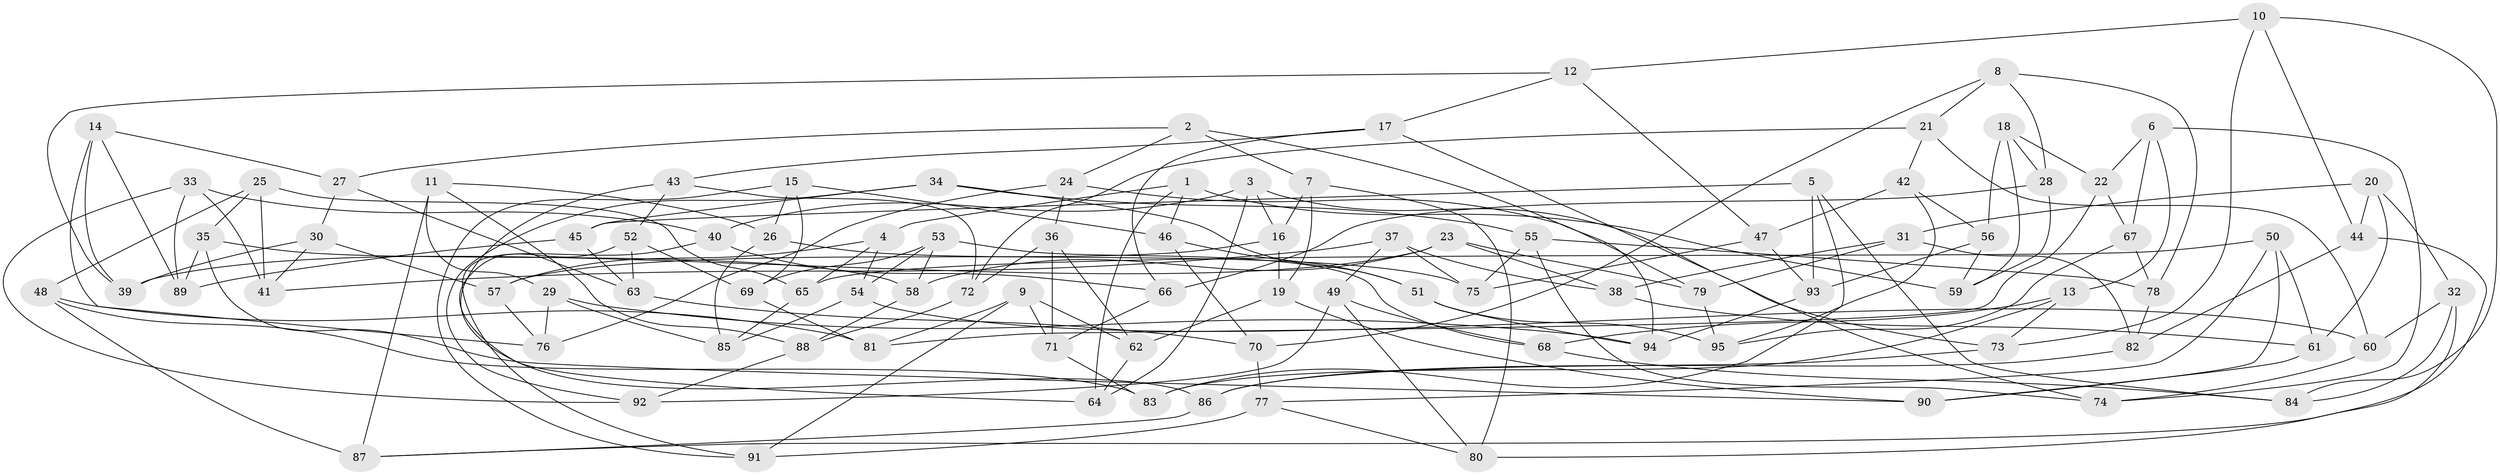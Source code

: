 // coarse degree distribution, {4: 0.38333333333333336, 6: 0.5166666666666667, 3: 0.05, 5: 0.05}
// Generated by graph-tools (version 1.1) at 2025/42/03/06/25 10:42:19]
// undirected, 95 vertices, 190 edges
graph export_dot {
graph [start="1"]
  node [color=gray90,style=filled];
  1;
  2;
  3;
  4;
  5;
  6;
  7;
  8;
  9;
  10;
  11;
  12;
  13;
  14;
  15;
  16;
  17;
  18;
  19;
  20;
  21;
  22;
  23;
  24;
  25;
  26;
  27;
  28;
  29;
  30;
  31;
  32;
  33;
  34;
  35;
  36;
  37;
  38;
  39;
  40;
  41;
  42;
  43;
  44;
  45;
  46;
  47;
  48;
  49;
  50;
  51;
  52;
  53;
  54;
  55;
  56;
  57;
  58;
  59;
  60;
  61;
  62;
  63;
  64;
  65;
  66;
  67;
  68;
  69;
  70;
  71;
  72;
  73;
  74;
  75;
  76;
  77;
  78;
  79;
  80;
  81;
  82;
  83;
  84;
  85;
  86;
  87;
  88;
  89;
  90;
  91;
  92;
  93;
  94;
  95;
  1 -- 4;
  1 -- 59;
  1 -- 46;
  1 -- 64;
  2 -- 94;
  2 -- 7;
  2 -- 27;
  2 -- 24;
  3 -- 73;
  3 -- 64;
  3 -- 40;
  3 -- 16;
  4 -- 65;
  4 -- 57;
  4 -- 54;
  5 -- 83;
  5 -- 93;
  5 -- 45;
  5 -- 84;
  6 -- 22;
  6 -- 74;
  6 -- 67;
  6 -- 13;
  7 -- 19;
  7 -- 16;
  7 -- 80;
  8 -- 70;
  8 -- 21;
  8 -- 78;
  8 -- 28;
  9 -- 91;
  9 -- 81;
  9 -- 62;
  9 -- 71;
  10 -- 12;
  10 -- 44;
  10 -- 84;
  10 -- 73;
  11 -- 87;
  11 -- 26;
  11 -- 29;
  11 -- 88;
  12 -- 17;
  12 -- 47;
  12 -- 39;
  13 -- 73;
  13 -- 83;
  13 -- 68;
  14 -- 76;
  14 -- 39;
  14 -- 89;
  14 -- 27;
  15 -- 46;
  15 -- 26;
  15 -- 69;
  15 -- 91;
  16 -- 57;
  16 -- 19;
  17 -- 74;
  17 -- 43;
  17 -- 66;
  18 -- 59;
  18 -- 22;
  18 -- 56;
  18 -- 28;
  19 -- 62;
  19 -- 90;
  20 -- 61;
  20 -- 44;
  20 -- 31;
  20 -- 32;
  21 -- 60;
  21 -- 72;
  21 -- 42;
  22 -- 81;
  22 -- 67;
  23 -- 58;
  23 -- 38;
  23 -- 79;
  23 -- 39;
  24 -- 76;
  24 -- 79;
  24 -- 36;
  25 -- 41;
  25 -- 65;
  25 -- 48;
  25 -- 35;
  26 -- 75;
  26 -- 85;
  27 -- 63;
  27 -- 30;
  28 -- 66;
  28 -- 59;
  29 -- 85;
  29 -- 76;
  29 -- 94;
  30 -- 39;
  30 -- 57;
  30 -- 41;
  31 -- 38;
  31 -- 82;
  31 -- 79;
  32 -- 80;
  32 -- 84;
  32 -- 60;
  33 -- 89;
  33 -- 41;
  33 -- 40;
  33 -- 92;
  34 -- 51;
  34 -- 92;
  34 -- 45;
  34 -- 55;
  35 -- 89;
  35 -- 90;
  35 -- 58;
  36 -- 62;
  36 -- 71;
  36 -- 72;
  37 -- 49;
  37 -- 75;
  37 -- 38;
  37 -- 41;
  38 -- 61;
  40 -- 66;
  40 -- 91;
  42 -- 47;
  42 -- 95;
  42 -- 56;
  43 -- 52;
  43 -- 86;
  43 -- 72;
  44 -- 87;
  44 -- 82;
  45 -- 63;
  45 -- 89;
  46 -- 51;
  46 -- 70;
  47 -- 93;
  47 -- 75;
  48 -- 87;
  48 -- 81;
  48 -- 83;
  49 -- 92;
  49 -- 68;
  49 -- 80;
  50 -- 61;
  50 -- 77;
  50 -- 65;
  50 -- 90;
  51 -- 95;
  51 -- 94;
  52 -- 64;
  52 -- 69;
  52 -- 63;
  53 -- 58;
  53 -- 54;
  53 -- 69;
  53 -- 68;
  54 -- 60;
  54 -- 85;
  55 -- 78;
  55 -- 74;
  55 -- 75;
  56 -- 93;
  56 -- 59;
  57 -- 76;
  58 -- 88;
  60 -- 74;
  61 -- 90;
  62 -- 64;
  63 -- 70;
  65 -- 85;
  66 -- 71;
  67 -- 78;
  67 -- 95;
  68 -- 84;
  69 -- 81;
  70 -- 77;
  71 -- 83;
  72 -- 88;
  73 -- 86;
  77 -- 91;
  77 -- 80;
  78 -- 82;
  79 -- 95;
  82 -- 86;
  86 -- 87;
  88 -- 92;
  93 -- 94;
}
